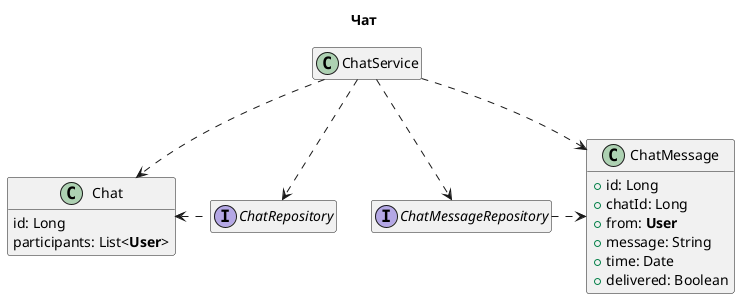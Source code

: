 @startuml

hide empty members
allowmixing

title "Чат"

class ChatService

class Chat {
    id: Long
    participants: List<<b>User</b>>
}

class ChatMessage {
    + id: Long
    + chatId: Long
    + from: <b>User</b>
    + message: String
    + time: Date
    + delivered: Boolean
}

ChatService ..> Chat
ChatService ..> ChatMessage

interface ChatRepository
interface ChatMessageRepository

'class ChatRepositoryImpl implements ChatRepository
'class ChatEntity
'ChatRepositoryImpl ..> ChatEntity

'class ChatMessageRepositoryImpl implements ChatMessageRepository
'class ChatMessageEntity
'ChatMessageRepositoryImpl ..> ChatMessageEntity

ChatService ..> ChatRepository
ChatService ..> ChatMessageRepository

Chat <. ChatRepository
ChatMessageRepository .> ChatMessage

@enduml